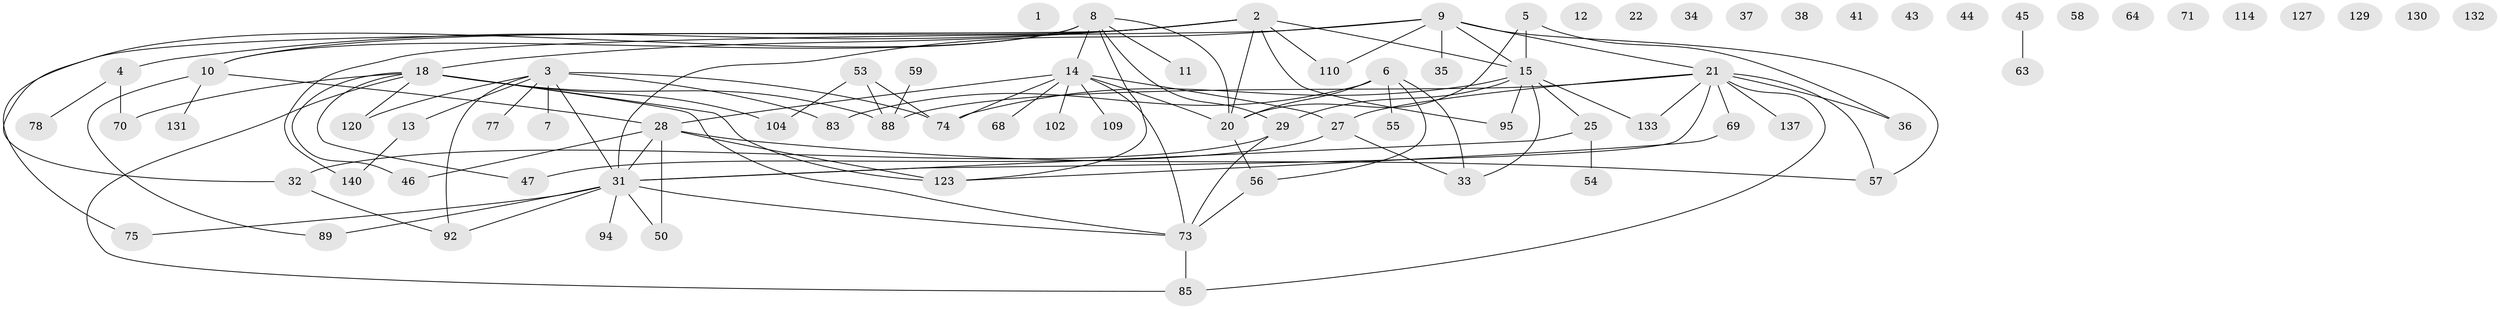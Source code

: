 // original degree distribution, {0: 0.1111111111111111, 4: 0.125, 2: 0.25, 1: 0.19444444444444445, 3: 0.2152777777777778, 6: 0.020833333333333332, 5: 0.0763888888888889, 8: 0.006944444444444444}
// Generated by graph-tools (version 1.1) at 2025/12/03/09/25 04:12:53]
// undirected, 78 vertices, 103 edges
graph export_dot {
graph [start="1"]
  node [color=gray90,style=filled];
  1;
  2 [super="+30+52+87+142"];
  3 [super="+39+135"];
  4 [super="+67"];
  5 [super="+91"];
  6 [super="+16+49"];
  7;
  8 [super="+62+66+81+98"];
  9 [super="+90+107"];
  10 [super="+23"];
  11;
  12;
  13 [super="+96"];
  14 [super="+40+65+117"];
  15 [super="+17+103+112+121"];
  18 [super="+19+42+111+115"];
  20 [super="+26+79+101"];
  21 [super="+24+93+128"];
  22;
  25 [super="+60+106"];
  27 [super="+141"];
  28 [super="+99+118"];
  29 [super="+134"];
  31 [super="+51+61+116+119"];
  32 [super="+100"];
  33 [super="+144"];
  34;
  35;
  36 [super="+48"];
  37;
  38;
  41;
  43;
  44;
  45 [super="+136"];
  46 [super="+138"];
  47;
  50 [super="+86"];
  53 [super="+122"];
  54;
  55;
  56 [super="+105+143"];
  57 [super="+125"];
  58 [super="+82"];
  59 [super="+72"];
  63;
  64;
  68;
  69 [super="+80"];
  70;
  71;
  73 [super="+97"];
  74 [super="+84+108+113"];
  75 [super="+76"];
  77;
  78;
  83;
  85;
  88 [super="+139"];
  89;
  92;
  94;
  95;
  102;
  104;
  109;
  110 [super="+126"];
  114;
  120 [super="+124"];
  123;
  127;
  129;
  130;
  131;
  132;
  133;
  137;
  140;
  2 -- 4;
  2 -- 95 [weight=2];
  2 -- 110;
  2 -- 10;
  2 -- 15;
  2 -- 18;
  2 -- 20;
  2 -- 75;
  3 -- 83;
  3 -- 92;
  3 -- 13;
  3 -- 7;
  3 -- 120;
  3 -- 74 [weight=2];
  3 -- 77;
  3 -- 31;
  4 -- 70;
  4 -- 78;
  5 -- 36;
  5 -- 15;
  5 -- 20;
  6 -- 55;
  6 -- 33;
  6 -- 83;
  6 -- 20;
  6 -- 56;
  8 -- 11;
  8 -- 10 [weight=2];
  8 -- 32;
  8 -- 123;
  8 -- 29;
  8 -- 14;
  8 -- 20;
  9 -- 35;
  9 -- 140;
  9 -- 15;
  9 -- 21;
  9 -- 31;
  9 -- 57;
  9 -- 110;
  10 -- 131;
  10 -- 89;
  10 -- 28;
  13 -- 140;
  14 -- 20;
  14 -- 74;
  14 -- 109;
  14 -- 102;
  14 -- 68;
  14 -- 27;
  14 -- 28;
  14 -- 73;
  15 -- 33;
  15 -- 95;
  15 -- 25;
  15 -- 133;
  15 -- 29;
  15 -- 74;
  18 -- 123;
  18 -- 104;
  18 -- 47;
  18 -- 120;
  18 -- 85;
  18 -- 70;
  18 -- 46;
  18 -- 73;
  18 -- 88;
  20 -- 56;
  21 -- 36;
  21 -- 69;
  21 -- 27;
  21 -- 137;
  21 -- 85;
  21 -- 133;
  21 -- 31;
  21 -- 57;
  21 -- 88;
  25 -- 54;
  25 -- 31;
  27 -- 47;
  27 -- 33;
  28 -- 123;
  28 -- 50;
  28 -- 31;
  28 -- 46;
  28 -- 57;
  29 -- 73;
  29 -- 32;
  31 -- 89;
  31 -- 50;
  31 -- 94;
  31 -- 75;
  31 -- 92;
  31 -- 73;
  32 -- 92;
  45 -- 63;
  53 -- 104;
  53 -- 74;
  53 -- 88;
  56 -- 73;
  59 -- 88;
  69 -- 123;
  73 -- 85;
}
